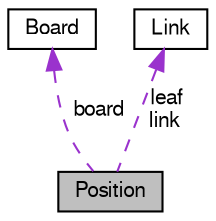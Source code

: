 digraph "Position"
{
 // LATEX_PDF_SIZE
  bgcolor="transparent";
  edge [fontname="FreeSans",fontsize="10",labelfontname="FreeSans",labelfontsize="10"];
  node [fontname="FreeSans",fontsize="10",shape=record];
  Node1 [label="Position",height=0.2,width=0.4,color="black", fillcolor="grey75", style="filled", fontcolor="black",tooltip="A position stored in the book."];
  Node2 -> Node1 [dir="back",color="darkorchid3",fontsize="10",style="dashed",label=" board" ,fontname="FreeSans"];
  Node2 [label="Board",height=0.2,width=0.4,color="black",URL="$structBoard.html",tooltip=" "];
  Node3 -> Node1 [dir="back",color="darkorchid3",fontsize="10",style="dashed",label=" leaf\nlink" ,fontname="FreeSans"];
  Node3 [label="Link",height=0.2,width=0.4,color="black",URL="$structLink.html",tooltip="a move (with its score) linking to another Position."];
}
